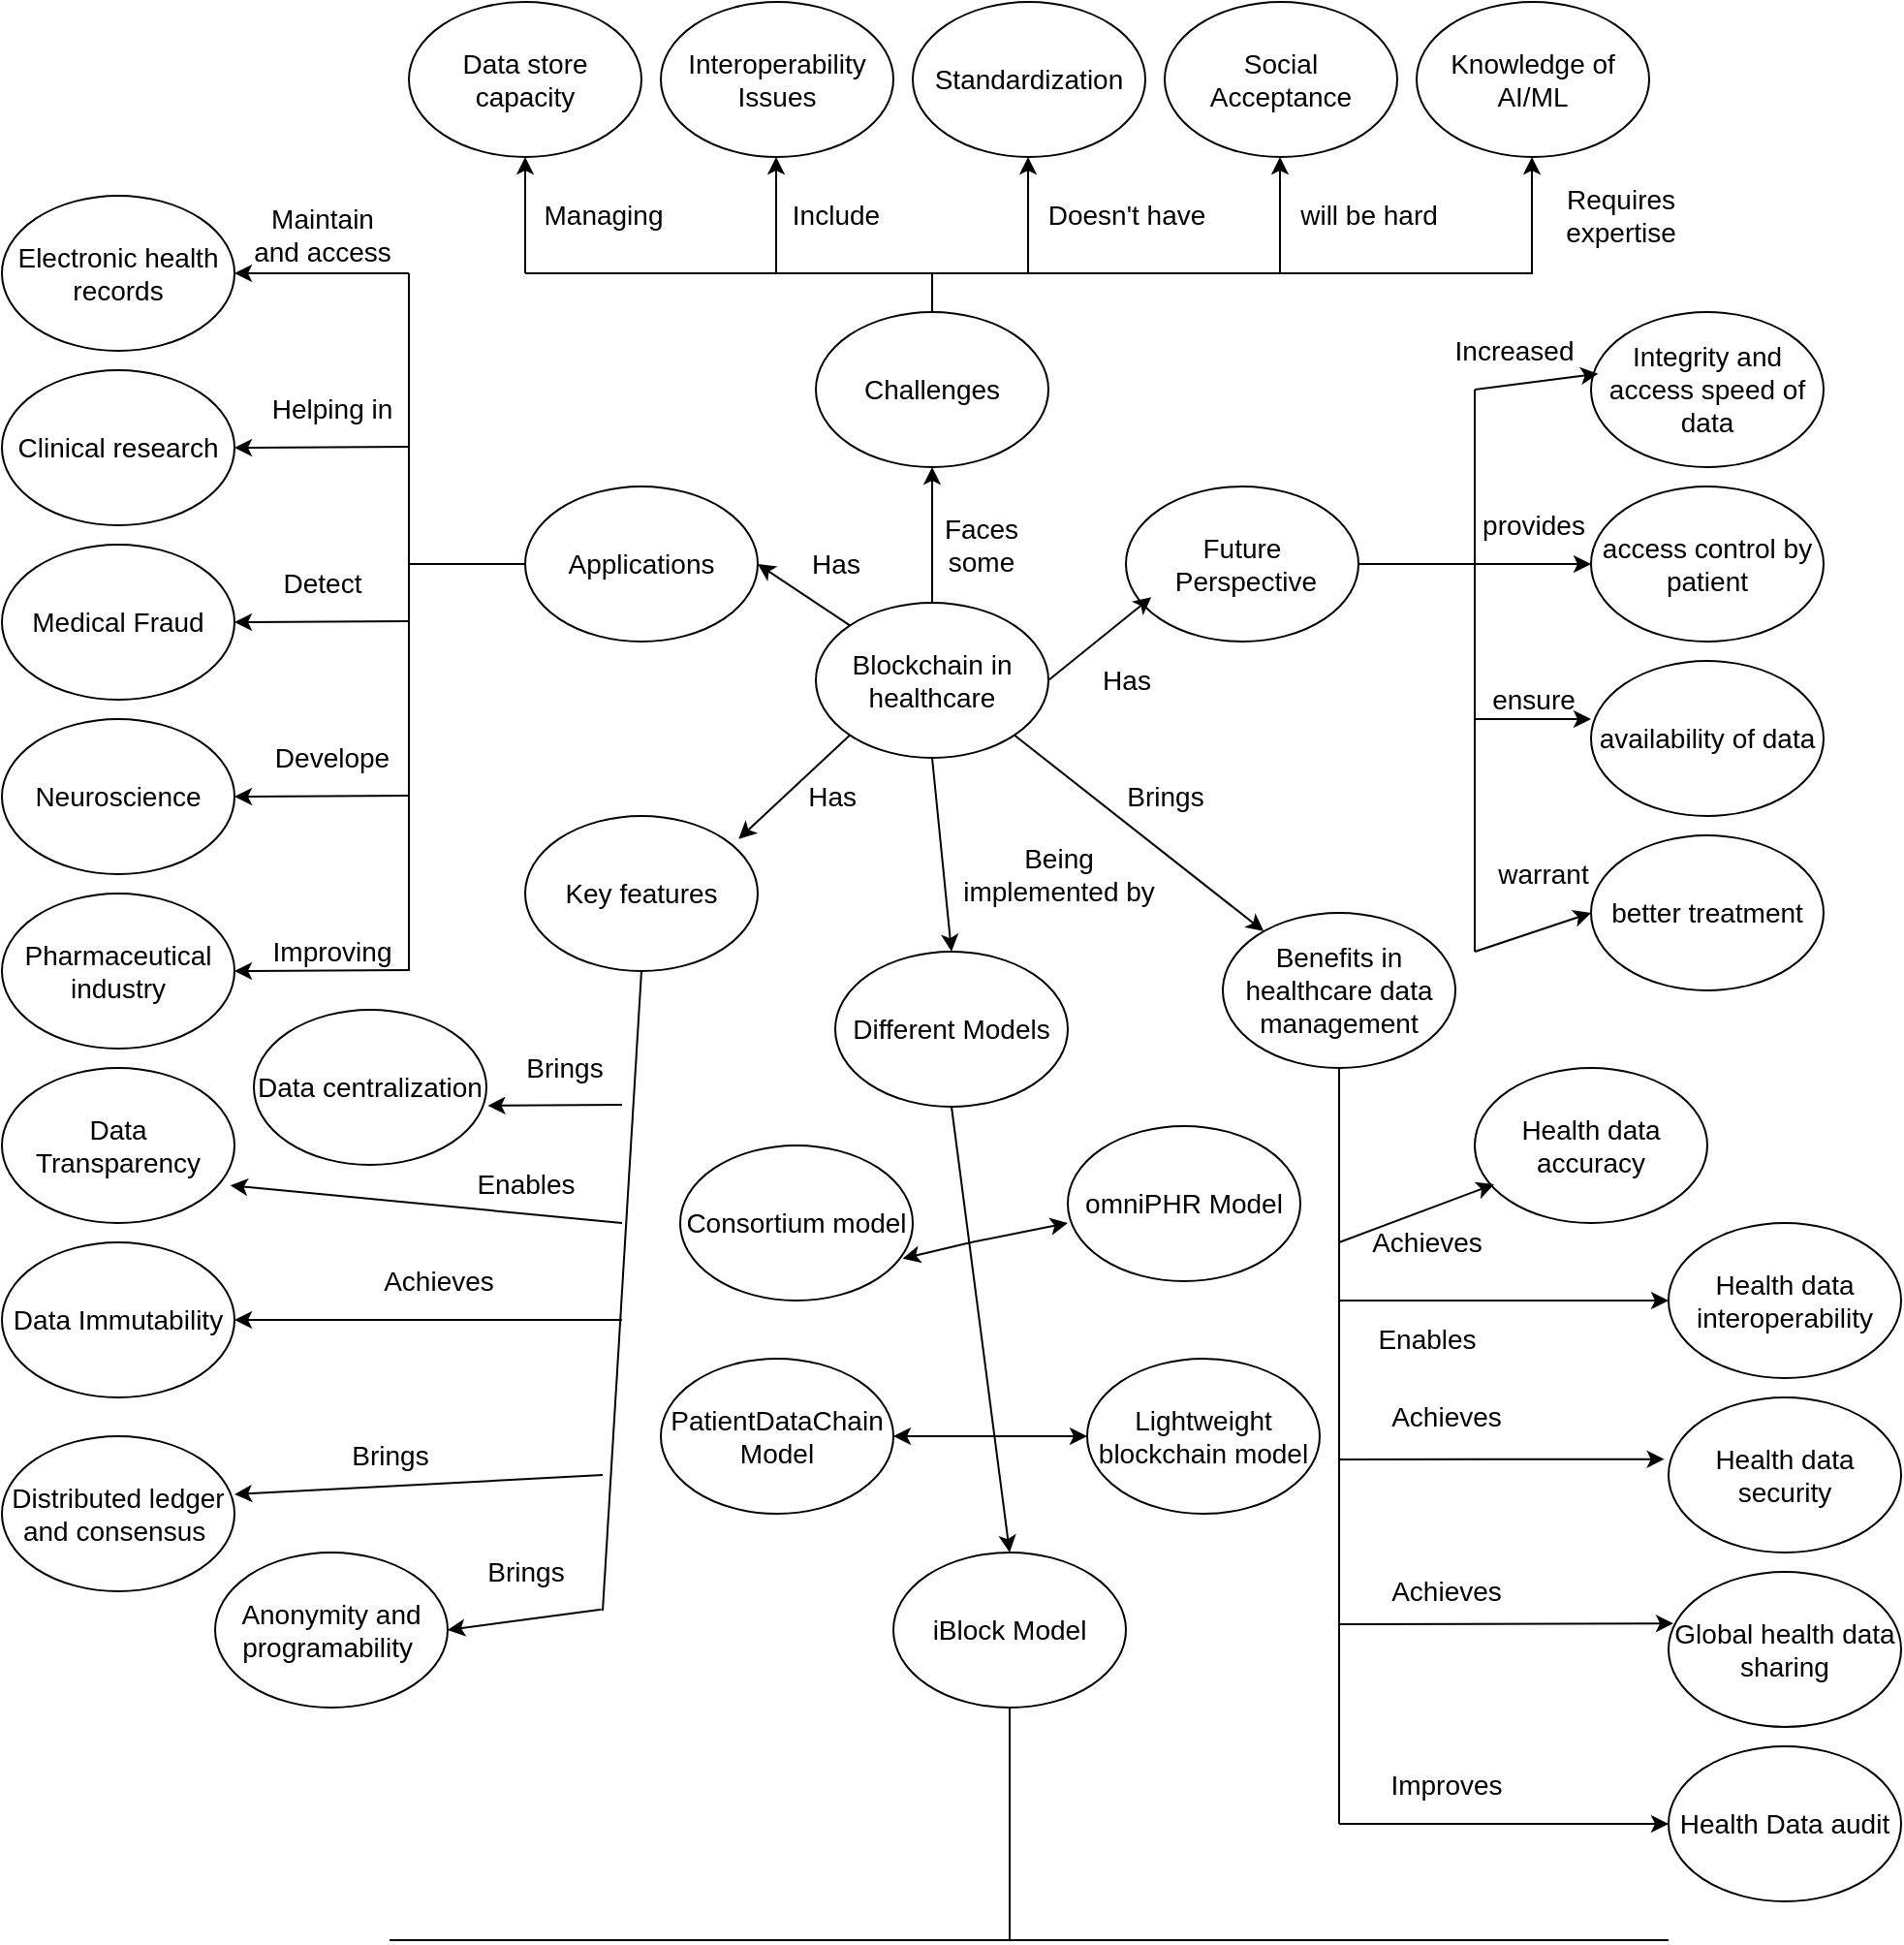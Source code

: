 <mxfile version="16.5.6" type="github">
  <diagram id="qsgsT5fKV0H5eMk6nLad" name="Page-1">
    <mxGraphModel dx="1871" dy="1667" grid="1" gridSize="10" guides="1" tooltips="1" connect="1" arrows="1" fold="1" page="1" pageScale="1" pageWidth="850" pageHeight="1100" math="0" shadow="0">
      <root>
        <mxCell id="0" />
        <mxCell id="1" parent="0" />
        <mxCell id="0KqsG3CPK4GNx6YtXDUJ-2" value="Blockchain in healthcare" style="ellipse;whiteSpace=wrap;html=1;fontSize=14;" vertex="1" parent="1">
          <mxGeometry x="410" y="230" width="120" height="80" as="geometry" />
        </mxCell>
        <mxCell id="0KqsG3CPK4GNx6YtXDUJ-3" value="Applications" style="ellipse;whiteSpace=wrap;html=1;fontSize=14;" vertex="1" parent="1">
          <mxGeometry x="260" y="170" width="120" height="80" as="geometry" />
        </mxCell>
        <mxCell id="0KqsG3CPK4GNx6YtXDUJ-4" value="Electronic health records" style="ellipse;whiteSpace=wrap;html=1;fontSize=14;" vertex="1" parent="1">
          <mxGeometry x="-10" y="20" width="120" height="80" as="geometry" />
        </mxCell>
        <mxCell id="0KqsG3CPK4GNx6YtXDUJ-5" value="Clinical research" style="ellipse;whiteSpace=wrap;html=1;fontSize=14;" vertex="1" parent="1">
          <mxGeometry x="-10" y="110" width="120" height="80" as="geometry" />
        </mxCell>
        <mxCell id="0KqsG3CPK4GNx6YtXDUJ-6" value="Medical Fraud" style="ellipse;whiteSpace=wrap;html=1;fontSize=14;" vertex="1" parent="1">
          <mxGeometry x="-10" y="200" width="120" height="80" as="geometry" />
        </mxCell>
        <mxCell id="0KqsG3CPK4GNx6YtXDUJ-7" value="Neuroscience" style="ellipse;whiteSpace=wrap;html=1;fontSize=14;" vertex="1" parent="1">
          <mxGeometry x="-10" y="290" width="120" height="80" as="geometry" />
        </mxCell>
        <mxCell id="0KqsG3CPK4GNx6YtXDUJ-8" value="Pharmaceutical industry" style="ellipse;whiteSpace=wrap;html=1;fontSize=14;" vertex="1" parent="1">
          <mxGeometry x="-10" y="380" width="120" height="80" as="geometry" />
        </mxCell>
        <mxCell id="0KqsG3CPK4GNx6YtXDUJ-9" value="" style="endArrow=none;html=1;rounded=0;fontSize=14;" edge="1" parent="1">
          <mxGeometry width="50" height="50" relative="1" as="geometry">
            <mxPoint x="200" y="420" as="sourcePoint" />
            <mxPoint x="200" y="60" as="targetPoint" />
          </mxGeometry>
        </mxCell>
        <mxCell id="0KqsG3CPK4GNx6YtXDUJ-10" value="" style="endArrow=classic;html=1;rounded=0;fontSize=14;entryX=1;entryY=0.5;entryDx=0;entryDy=0;" edge="1" parent="1" target="0KqsG3CPK4GNx6YtXDUJ-4">
          <mxGeometry width="50" height="50" relative="1" as="geometry">
            <mxPoint x="200" y="60" as="sourcePoint" />
            <mxPoint x="300" y="30" as="targetPoint" />
          </mxGeometry>
        </mxCell>
        <mxCell id="0KqsG3CPK4GNx6YtXDUJ-11" value="" style="endArrow=classic;html=1;rounded=0;fontSize=14;entryX=1;entryY=0.5;entryDx=0;entryDy=0;" edge="1" parent="1" target="0KqsG3CPK4GNx6YtXDUJ-5">
          <mxGeometry width="50" height="50" relative="1" as="geometry">
            <mxPoint x="200" y="149.5" as="sourcePoint" />
            <mxPoint x="150" y="149.5" as="targetPoint" />
          </mxGeometry>
        </mxCell>
        <mxCell id="0KqsG3CPK4GNx6YtXDUJ-12" value="" style="endArrow=classic;html=1;rounded=0;fontSize=14;entryX=1;entryY=0.5;entryDx=0;entryDy=0;" edge="1" parent="1" target="0KqsG3CPK4GNx6YtXDUJ-6">
          <mxGeometry width="50" height="50" relative="1" as="geometry">
            <mxPoint x="200" y="239.5" as="sourcePoint" />
            <mxPoint x="150" y="239.5" as="targetPoint" />
          </mxGeometry>
        </mxCell>
        <mxCell id="0KqsG3CPK4GNx6YtXDUJ-13" value="" style="endArrow=classic;html=1;rounded=0;fontSize=14;entryX=1;entryY=0.5;entryDx=0;entryDy=0;" edge="1" parent="1" target="0KqsG3CPK4GNx6YtXDUJ-7">
          <mxGeometry width="50" height="50" relative="1" as="geometry">
            <mxPoint x="200" y="329.5" as="sourcePoint" />
            <mxPoint x="150" y="329.5" as="targetPoint" />
          </mxGeometry>
        </mxCell>
        <mxCell id="0KqsG3CPK4GNx6YtXDUJ-14" value="" style="endArrow=classic;html=1;rounded=0;fontSize=14;entryX=1;entryY=0.5;entryDx=0;entryDy=0;" edge="1" parent="1" target="0KqsG3CPK4GNx6YtXDUJ-8">
          <mxGeometry width="50" height="50" relative="1" as="geometry">
            <mxPoint x="200" y="419.5" as="sourcePoint" />
            <mxPoint x="150" y="419.5" as="targetPoint" />
          </mxGeometry>
        </mxCell>
        <mxCell id="0KqsG3CPK4GNx6YtXDUJ-15" value="" style="endArrow=classic;html=1;rounded=0;fontSize=14;entryX=1;entryY=0.5;entryDx=0;entryDy=0;exitX=0;exitY=0;exitDx=0;exitDy=0;" edge="1" parent="1" source="0KqsG3CPK4GNx6YtXDUJ-2" target="0KqsG3CPK4GNx6YtXDUJ-3">
          <mxGeometry width="50" height="50" relative="1" as="geometry">
            <mxPoint x="320" y="360" as="sourcePoint" />
            <mxPoint x="370" y="310" as="targetPoint" />
          </mxGeometry>
        </mxCell>
        <mxCell id="0KqsG3CPK4GNx6YtXDUJ-16" value="Has" style="text;html=1;align=center;verticalAlign=middle;resizable=0;points=[];autosize=1;strokeColor=none;fillColor=none;fontSize=14;" vertex="1" parent="1">
          <mxGeometry x="400" y="200" width="40" height="20" as="geometry" />
        </mxCell>
        <mxCell id="0KqsG3CPK4GNx6YtXDUJ-18" value="" style="endArrow=none;html=1;rounded=0;fontSize=14;entryX=0;entryY=0.5;entryDx=0;entryDy=0;" edge="1" parent="1" target="0KqsG3CPK4GNx6YtXDUJ-3">
          <mxGeometry width="50" height="50" relative="1" as="geometry">
            <mxPoint x="200" y="210" as="sourcePoint" />
            <mxPoint x="260" y="180" as="targetPoint" />
          </mxGeometry>
        </mxCell>
        <mxCell id="0KqsG3CPK4GNx6YtXDUJ-19" value="Maintain &lt;br&gt;and access" style="text;html=1;align=center;verticalAlign=middle;resizable=0;points=[];autosize=1;strokeColor=none;fillColor=none;fontSize=14;" vertex="1" parent="1">
          <mxGeometry x="110" y="20" width="90" height="40" as="geometry" />
        </mxCell>
        <mxCell id="0KqsG3CPK4GNx6YtXDUJ-20" value="Helping in" style="text;html=1;align=center;verticalAlign=middle;resizable=0;points=[];autosize=1;strokeColor=none;fillColor=none;fontSize=14;" vertex="1" parent="1">
          <mxGeometry x="120" y="120" width="80" height="20" as="geometry" />
        </mxCell>
        <mxCell id="0KqsG3CPK4GNx6YtXDUJ-21" value="Detect" style="text;html=1;align=center;verticalAlign=middle;resizable=0;points=[];autosize=1;strokeColor=none;fillColor=none;fontSize=14;" vertex="1" parent="1">
          <mxGeometry x="125" y="210" width="60" height="20" as="geometry" />
        </mxCell>
        <mxCell id="0KqsG3CPK4GNx6YtXDUJ-22" value="Develope" style="text;html=1;align=center;verticalAlign=middle;resizable=0;points=[];autosize=1;strokeColor=none;fillColor=none;fontSize=14;" vertex="1" parent="1">
          <mxGeometry x="125" y="300" width="70" height="20" as="geometry" />
        </mxCell>
        <mxCell id="0KqsG3CPK4GNx6YtXDUJ-23" value="Improving" style="text;html=1;align=center;verticalAlign=middle;resizable=0;points=[];autosize=1;strokeColor=none;fillColor=none;fontSize=14;" vertex="1" parent="1">
          <mxGeometry x="120" y="400" width="80" height="20" as="geometry" />
        </mxCell>
        <mxCell id="0KqsG3CPK4GNx6YtXDUJ-26" value="" style="endArrow=classic;html=1;rounded=0;fontSize=14;exitX=0.5;exitY=0;exitDx=0;exitDy=0;entryX=0.5;entryY=1;entryDx=0;entryDy=0;" edge="1" parent="1" source="0KqsG3CPK4GNx6YtXDUJ-2" target="0KqsG3CPK4GNx6YtXDUJ-30">
          <mxGeometry width="50" height="50" relative="1" as="geometry">
            <mxPoint x="480" y="200" as="sourcePoint" />
            <mxPoint x="470" y="140" as="targetPoint" />
          </mxGeometry>
        </mxCell>
        <mxCell id="0KqsG3CPK4GNx6YtXDUJ-28" value="Faces &lt;br&gt;some" style="text;html=1;align=center;verticalAlign=middle;resizable=0;points=[];autosize=1;strokeColor=none;fillColor=none;fontSize=14;" vertex="1" parent="1">
          <mxGeometry x="470" y="180" width="50" height="40" as="geometry" />
        </mxCell>
        <mxCell id="0KqsG3CPK4GNx6YtXDUJ-30" value="Challenges" style="ellipse;whiteSpace=wrap;html=1;fontSize=14;" vertex="1" parent="1">
          <mxGeometry x="410" y="80" width="120" height="80" as="geometry" />
        </mxCell>
        <mxCell id="0KqsG3CPK4GNx6YtXDUJ-32" value="" style="endArrow=none;html=1;rounded=0;fontSize=14;" edge="1" parent="1">
          <mxGeometry width="50" height="50" relative="1" as="geometry">
            <mxPoint x="260" y="60" as="sourcePoint" />
            <mxPoint x="780" y="60" as="targetPoint" />
          </mxGeometry>
        </mxCell>
        <mxCell id="0KqsG3CPK4GNx6YtXDUJ-33" value="" style="endArrow=classic;html=1;rounded=0;fontSize=14;entryX=0.5;entryY=1;entryDx=0;entryDy=0;" edge="1" parent="1" target="0KqsG3CPK4GNx6YtXDUJ-34">
          <mxGeometry width="50" height="50" relative="1" as="geometry">
            <mxPoint x="260" y="60" as="sourcePoint" />
            <mxPoint x="260" as="targetPoint" />
          </mxGeometry>
        </mxCell>
        <mxCell id="0KqsG3CPK4GNx6YtXDUJ-34" value="Data store capacity" style="ellipse;whiteSpace=wrap;html=1;fontSize=14;" vertex="1" parent="1">
          <mxGeometry x="200" y="-80" width="120" height="80" as="geometry" />
        </mxCell>
        <mxCell id="0KqsG3CPK4GNx6YtXDUJ-35" value="Interoperability Issues" style="ellipse;whiteSpace=wrap;html=1;fontSize=14;" vertex="1" parent="1">
          <mxGeometry x="330" y="-80" width="120" height="80" as="geometry" />
        </mxCell>
        <mxCell id="0KqsG3CPK4GNx6YtXDUJ-36" value="Standardization" style="ellipse;whiteSpace=wrap;html=1;fontSize=14;" vertex="1" parent="1">
          <mxGeometry x="460" y="-80" width="120" height="80" as="geometry" />
        </mxCell>
        <mxCell id="0KqsG3CPK4GNx6YtXDUJ-37" value="Social &lt;br&gt;Acceptance" style="ellipse;whiteSpace=wrap;html=1;fontSize=14;" vertex="1" parent="1">
          <mxGeometry x="590" y="-80" width="120" height="80" as="geometry" />
        </mxCell>
        <mxCell id="0KqsG3CPK4GNx6YtXDUJ-38" value="Knowledge of AI/ML" style="ellipse;whiteSpace=wrap;html=1;fontSize=14;" vertex="1" parent="1">
          <mxGeometry x="720" y="-80" width="120" height="80" as="geometry" />
        </mxCell>
        <mxCell id="0KqsG3CPK4GNx6YtXDUJ-39" value="" style="endArrow=classic;html=1;rounded=0;fontSize=14;entryX=0.5;entryY=1;entryDx=0;entryDy=0;" edge="1" parent="1">
          <mxGeometry width="50" height="50" relative="1" as="geometry">
            <mxPoint x="389.5" y="60" as="sourcePoint" />
            <mxPoint x="389.5" as="targetPoint" />
          </mxGeometry>
        </mxCell>
        <mxCell id="0KqsG3CPK4GNx6YtXDUJ-40" value="" style="endArrow=classic;html=1;rounded=0;fontSize=14;entryX=0.5;entryY=1;entryDx=0;entryDy=0;" edge="1" parent="1">
          <mxGeometry width="50" height="50" relative="1" as="geometry">
            <mxPoint x="519.5" y="60" as="sourcePoint" />
            <mxPoint x="519.5" as="targetPoint" />
          </mxGeometry>
        </mxCell>
        <mxCell id="0KqsG3CPK4GNx6YtXDUJ-41" value="" style="endArrow=classic;html=1;rounded=0;fontSize=14;entryX=0.5;entryY=1;entryDx=0;entryDy=0;" edge="1" parent="1">
          <mxGeometry width="50" height="50" relative="1" as="geometry">
            <mxPoint x="649.5" y="60" as="sourcePoint" />
            <mxPoint x="649.5" as="targetPoint" />
          </mxGeometry>
        </mxCell>
        <mxCell id="0KqsG3CPK4GNx6YtXDUJ-42" value="" style="endArrow=classic;html=1;rounded=0;fontSize=14;entryX=0.5;entryY=1;entryDx=0;entryDy=0;" edge="1" parent="1">
          <mxGeometry width="50" height="50" relative="1" as="geometry">
            <mxPoint x="779.5" y="60" as="sourcePoint" />
            <mxPoint x="779.5" as="targetPoint" />
          </mxGeometry>
        </mxCell>
        <mxCell id="0KqsG3CPK4GNx6YtXDUJ-43" value="" style="endArrow=none;html=1;rounded=0;fontSize=14;" edge="1" parent="1" source="0KqsG3CPK4GNx6YtXDUJ-30">
          <mxGeometry width="50" height="50" relative="1" as="geometry">
            <mxPoint x="580" y="130" as="sourcePoint" />
            <mxPoint x="470" y="60" as="targetPoint" />
          </mxGeometry>
        </mxCell>
        <mxCell id="0KqsG3CPK4GNx6YtXDUJ-44" value="Managing" style="text;html=1;align=center;verticalAlign=middle;resizable=0;points=[];autosize=1;strokeColor=none;fillColor=none;fontSize=14;" vertex="1" parent="1">
          <mxGeometry x="260" y="20" width="80" height="20" as="geometry" />
        </mxCell>
        <mxCell id="0KqsG3CPK4GNx6YtXDUJ-45" value="Include" style="text;html=1;align=center;verticalAlign=middle;resizable=0;points=[];autosize=1;strokeColor=none;fillColor=none;fontSize=14;" vertex="1" parent="1">
          <mxGeometry x="390" y="20" width="60" height="20" as="geometry" />
        </mxCell>
        <mxCell id="0KqsG3CPK4GNx6YtXDUJ-46" value="Doesn&#39;t have" style="text;html=1;align=center;verticalAlign=middle;resizable=0;points=[];autosize=1;strokeColor=none;fillColor=none;fontSize=14;" vertex="1" parent="1">
          <mxGeometry x="520" y="20" width="100" height="20" as="geometry" />
        </mxCell>
        <mxCell id="0KqsG3CPK4GNx6YtXDUJ-47" value="will be hard" style="text;html=1;align=center;verticalAlign=middle;resizable=0;points=[];autosize=1;strokeColor=none;fillColor=none;fontSize=14;" vertex="1" parent="1">
          <mxGeometry x="650" y="20" width="90" height="20" as="geometry" />
        </mxCell>
        <mxCell id="0KqsG3CPK4GNx6YtXDUJ-48" value="Requires &lt;br&gt;expertise" style="text;html=1;align=center;verticalAlign=middle;resizable=0;points=[];autosize=1;strokeColor=none;fillColor=none;fontSize=14;" vertex="1" parent="1">
          <mxGeometry x="790" y="10" width="70" height="40" as="geometry" />
        </mxCell>
        <mxCell id="0KqsG3CPK4GNx6YtXDUJ-49" value="Future&lt;br&gt;&amp;nbsp;Perspective" style="ellipse;whiteSpace=wrap;html=1;fontSize=14;" vertex="1" parent="1">
          <mxGeometry x="570" y="170" width="120" height="80" as="geometry" />
        </mxCell>
        <mxCell id="0KqsG3CPK4GNx6YtXDUJ-50" value="Integrity and access speed of data" style="ellipse;whiteSpace=wrap;html=1;fontSize=14;" vertex="1" parent="1">
          <mxGeometry x="810" y="80" width="120" height="80" as="geometry" />
        </mxCell>
        <mxCell id="0KqsG3CPK4GNx6YtXDUJ-51" value="access control by patient" style="ellipse;whiteSpace=wrap;html=1;fontSize=14;" vertex="1" parent="1">
          <mxGeometry x="810" y="170" width="120" height="80" as="geometry" />
        </mxCell>
        <mxCell id="0KqsG3CPK4GNx6YtXDUJ-52" value="availability of data" style="ellipse;whiteSpace=wrap;html=1;fontSize=14;" vertex="1" parent="1">
          <mxGeometry x="810" y="260" width="120" height="80" as="geometry" />
        </mxCell>
        <mxCell id="0KqsG3CPK4GNx6YtXDUJ-53" value="better treatment" style="ellipse;whiteSpace=wrap;html=1;fontSize=14;" vertex="1" parent="1">
          <mxGeometry x="810" y="350" width="120" height="80" as="geometry" />
        </mxCell>
        <mxCell id="0KqsG3CPK4GNx6YtXDUJ-54" value="" style="endArrow=classic;html=1;rounded=0;fontSize=14;exitX=1;exitY=0.5;exitDx=0;exitDy=0;entryX=0.109;entryY=0.714;entryDx=0;entryDy=0;entryPerimeter=0;" edge="1" parent="1" source="0KqsG3CPK4GNx6YtXDUJ-2" target="0KqsG3CPK4GNx6YtXDUJ-49">
          <mxGeometry width="50" height="50" relative="1" as="geometry">
            <mxPoint x="530" y="290" as="sourcePoint" />
            <mxPoint x="580" y="240" as="targetPoint" />
          </mxGeometry>
        </mxCell>
        <mxCell id="0KqsG3CPK4GNx6YtXDUJ-56" value="Has" style="text;html=1;align=center;verticalAlign=middle;resizable=0;points=[];autosize=1;strokeColor=none;fillColor=none;fontSize=14;" vertex="1" parent="1">
          <mxGeometry x="550" y="260" width="40" height="20" as="geometry" />
        </mxCell>
        <mxCell id="0KqsG3CPK4GNx6YtXDUJ-57" value="" style="endArrow=none;html=1;rounded=0;fontSize=14;" edge="1" parent="1">
          <mxGeometry width="50" height="50" relative="1" as="geometry">
            <mxPoint x="750" y="410" as="sourcePoint" />
            <mxPoint x="750" y="120" as="targetPoint" />
          </mxGeometry>
        </mxCell>
        <mxCell id="0KqsG3CPK4GNx6YtXDUJ-58" value="" style="endArrow=classic;html=1;rounded=0;fontSize=14;entryX=0.031;entryY=0.398;entryDx=0;entryDy=0;entryPerimeter=0;" edge="1" parent="1" target="0KqsG3CPK4GNx6YtXDUJ-50">
          <mxGeometry width="50" height="50" relative="1" as="geometry">
            <mxPoint x="750" y="120" as="sourcePoint" />
            <mxPoint x="800" y="90" as="targetPoint" />
          </mxGeometry>
        </mxCell>
        <mxCell id="0KqsG3CPK4GNx6YtXDUJ-59" value="" style="endArrow=classic;html=1;rounded=0;fontSize=14;entryX=0;entryY=0.5;entryDx=0;entryDy=0;" edge="1" parent="1" target="0KqsG3CPK4GNx6YtXDUJ-53">
          <mxGeometry width="50" height="50" relative="1" as="geometry">
            <mxPoint x="750" y="410" as="sourcePoint" />
            <mxPoint x="790" y="440" as="targetPoint" />
          </mxGeometry>
        </mxCell>
        <mxCell id="0KqsG3CPK4GNx6YtXDUJ-61" value="" style="endArrow=classic;html=1;rounded=0;fontSize=14;" edge="1" parent="1">
          <mxGeometry width="50" height="50" relative="1" as="geometry">
            <mxPoint x="750" y="210" as="sourcePoint" />
            <mxPoint x="810" y="210" as="targetPoint" />
          </mxGeometry>
        </mxCell>
        <mxCell id="0KqsG3CPK4GNx6YtXDUJ-62" value="" style="endArrow=classic;html=1;rounded=0;fontSize=14;" edge="1" parent="1">
          <mxGeometry width="50" height="50" relative="1" as="geometry">
            <mxPoint x="750" y="290" as="sourcePoint" />
            <mxPoint x="810" y="290" as="targetPoint" />
          </mxGeometry>
        </mxCell>
        <mxCell id="0KqsG3CPK4GNx6YtXDUJ-63" value="Increased" style="text;html=1;align=center;verticalAlign=middle;resizable=0;points=[];autosize=1;strokeColor=none;fillColor=none;fontSize=14;" vertex="1" parent="1">
          <mxGeometry x="730" y="90" width="80" height="20" as="geometry" />
        </mxCell>
        <mxCell id="0KqsG3CPK4GNx6YtXDUJ-64" value="provides" style="text;html=1;align=center;verticalAlign=middle;resizable=0;points=[];autosize=1;strokeColor=none;fillColor=none;fontSize=14;" vertex="1" parent="1">
          <mxGeometry x="745" y="180" width="70" height="20" as="geometry" />
        </mxCell>
        <mxCell id="0KqsG3CPK4GNx6YtXDUJ-65" value="ensure" style="text;html=1;align=center;verticalAlign=middle;resizable=0;points=[];autosize=1;strokeColor=none;fillColor=none;fontSize=14;" vertex="1" parent="1">
          <mxGeometry x="750" y="270" width="60" height="20" as="geometry" />
        </mxCell>
        <mxCell id="0KqsG3CPK4GNx6YtXDUJ-67" value="warrant" style="text;html=1;align=center;verticalAlign=middle;resizable=0;points=[];autosize=1;strokeColor=none;fillColor=none;fontSize=14;" vertex="1" parent="1">
          <mxGeometry x="755" y="360" width="60" height="20" as="geometry" />
        </mxCell>
        <mxCell id="0KqsG3CPK4GNx6YtXDUJ-68" value="" style="endArrow=none;html=1;rounded=0;fontSize=14;exitX=1;exitY=0.5;exitDx=0;exitDy=0;" edge="1" parent="1" source="0KqsG3CPK4GNx6YtXDUJ-49">
          <mxGeometry width="50" height="50" relative="1" as="geometry">
            <mxPoint x="690" y="230" as="sourcePoint" />
            <mxPoint x="750" y="210" as="targetPoint" />
          </mxGeometry>
        </mxCell>
        <mxCell id="0KqsG3CPK4GNx6YtXDUJ-69" value="Key features" style="ellipse;whiteSpace=wrap;html=1;fontSize=14;" vertex="1" parent="1">
          <mxGeometry x="260" y="340" width="120" height="80" as="geometry" />
        </mxCell>
        <mxCell id="0KqsG3CPK4GNx6YtXDUJ-70" value="" style="endArrow=classic;html=1;rounded=0;fontSize=14;entryX=0.918;entryY=0.148;entryDx=0;entryDy=0;entryPerimeter=0;exitX=0;exitY=1;exitDx=0;exitDy=0;" edge="1" parent="1" source="0KqsG3CPK4GNx6YtXDUJ-2" target="0KqsG3CPK4GNx6YtXDUJ-69">
          <mxGeometry width="50" height="50" relative="1" as="geometry">
            <mxPoint x="400" y="370" as="sourcePoint" />
            <mxPoint x="450" y="320" as="targetPoint" />
          </mxGeometry>
        </mxCell>
        <mxCell id="0KqsG3CPK4GNx6YtXDUJ-71" value="Has&amp;nbsp;" style="text;html=1;align=center;verticalAlign=middle;resizable=0;points=[];autosize=1;strokeColor=none;fillColor=none;fontSize=14;" vertex="1" parent="1">
          <mxGeometry x="400" y="320" width="40" height="20" as="geometry" />
        </mxCell>
        <mxCell id="0KqsG3CPK4GNx6YtXDUJ-72" value="Data Immutability" style="ellipse;whiteSpace=wrap;html=1;fontSize=14;" vertex="1" parent="1">
          <mxGeometry x="-10" y="560" width="120" height="80" as="geometry" />
        </mxCell>
        <mxCell id="0KqsG3CPK4GNx6YtXDUJ-73" value="Data centralization" style="ellipse;whiteSpace=wrap;html=1;fontSize=14;" vertex="1" parent="1">
          <mxGeometry x="120" y="440" width="120" height="80" as="geometry" />
        </mxCell>
        <mxCell id="0KqsG3CPK4GNx6YtXDUJ-74" value="Anonymity and programability&amp;nbsp;" style="ellipse;whiteSpace=wrap;html=1;fontSize=14;" vertex="1" parent="1">
          <mxGeometry x="100" y="720" width="120" height="80" as="geometry" />
        </mxCell>
        <mxCell id="0KqsG3CPK4GNx6YtXDUJ-75" value="Distributed ledger and consensus&amp;nbsp;" style="ellipse;whiteSpace=wrap;html=1;fontSize=14;" vertex="1" parent="1">
          <mxGeometry x="-10" y="660" width="120" height="80" as="geometry" />
        </mxCell>
        <mxCell id="0KqsG3CPK4GNx6YtXDUJ-76" value="Data Transparency" style="ellipse;whiteSpace=wrap;html=1;fontSize=14;" vertex="1" parent="1">
          <mxGeometry x="-10" y="470" width="120" height="80" as="geometry" />
        </mxCell>
        <mxCell id="0KqsG3CPK4GNx6YtXDUJ-77" value="" style="endArrow=classic;html=1;rounded=0;fontSize=14;entryX=1.006;entryY=0.618;entryDx=0;entryDy=0;entryPerimeter=0;" edge="1" parent="1" target="0KqsG3CPK4GNx6YtXDUJ-73">
          <mxGeometry width="50" height="50" relative="1" as="geometry">
            <mxPoint x="310" y="489" as="sourcePoint" />
            <mxPoint x="360" y="530" as="targetPoint" />
          </mxGeometry>
        </mxCell>
        <mxCell id="0KqsG3CPK4GNx6YtXDUJ-78" value="" style="endArrow=classic;html=1;rounded=0;fontSize=14;entryX=0.982;entryY=0.758;entryDx=0;entryDy=0;entryPerimeter=0;" edge="1" parent="1" target="0KqsG3CPK4GNx6YtXDUJ-76">
          <mxGeometry width="50" height="50" relative="1" as="geometry">
            <mxPoint x="310" y="550" as="sourcePoint" />
            <mxPoint x="230" y="550" as="targetPoint" />
          </mxGeometry>
        </mxCell>
        <mxCell id="0KqsG3CPK4GNx6YtXDUJ-80" value="" style="endArrow=classic;html=1;rounded=0;fontSize=14;entryX=1;entryY=0.5;entryDx=0;entryDy=0;" edge="1" parent="1" target="0KqsG3CPK4GNx6YtXDUJ-74">
          <mxGeometry width="50" height="50" relative="1" as="geometry">
            <mxPoint x="299.28" y="749.41" as="sourcePoint" />
            <mxPoint x="240.0" y="749.85" as="targetPoint" />
          </mxGeometry>
        </mxCell>
        <mxCell id="0KqsG3CPK4GNx6YtXDUJ-81" value="" style="endArrow=classic;html=1;rounded=0;fontSize=14;entryX=1;entryY=0.5;entryDx=0;entryDy=0;" edge="1" parent="1" target="0KqsG3CPK4GNx6YtXDUJ-72">
          <mxGeometry width="50" height="50" relative="1" as="geometry">
            <mxPoint x="310" y="600" as="sourcePoint" />
            <mxPoint x="290" y="590" as="targetPoint" />
          </mxGeometry>
        </mxCell>
        <mxCell id="0KqsG3CPK4GNx6YtXDUJ-82" value="" style="endArrow=none;html=1;rounded=0;fontSize=14;exitX=0.5;exitY=1;exitDx=0;exitDy=0;" edge="1" parent="1" source="0KqsG3CPK4GNx6YtXDUJ-69">
          <mxGeometry width="50" height="50" relative="1" as="geometry">
            <mxPoint x="330" y="500" as="sourcePoint" />
            <mxPoint x="300" y="750" as="targetPoint" />
          </mxGeometry>
        </mxCell>
        <mxCell id="0KqsG3CPK4GNx6YtXDUJ-83" value="" style="endArrow=classic;html=1;rounded=0;fontSize=14;entryX=1;entryY=0.5;entryDx=0;entryDy=0;" edge="1" parent="1">
          <mxGeometry width="50" height="50" relative="1" as="geometry">
            <mxPoint x="300" y="680" as="sourcePoint" />
            <mxPoint x="110" y="690" as="targetPoint" />
          </mxGeometry>
        </mxCell>
        <mxCell id="0KqsG3CPK4GNx6YtXDUJ-84" value="Brings" style="text;html=1;align=center;verticalAlign=middle;resizable=0;points=[];autosize=1;strokeColor=none;fillColor=none;fontSize=14;" vertex="1" parent="1">
          <mxGeometry x="250" y="460" width="60" height="20" as="geometry" />
        </mxCell>
        <mxCell id="0KqsG3CPK4GNx6YtXDUJ-85" value="Enables" style="text;html=1;align=center;verticalAlign=middle;resizable=0;points=[];autosize=1;strokeColor=none;fillColor=none;fontSize=14;" vertex="1" parent="1">
          <mxGeometry x="225" y="520" width="70" height="20" as="geometry" />
        </mxCell>
        <mxCell id="0KqsG3CPK4GNx6YtXDUJ-88" value="Achieves" style="text;html=1;align=center;verticalAlign=middle;resizable=0;points=[];autosize=1;strokeColor=none;fillColor=none;fontSize=14;" vertex="1" parent="1">
          <mxGeometry x="180" y="570" width="70" height="20" as="geometry" />
        </mxCell>
        <mxCell id="0KqsG3CPK4GNx6YtXDUJ-89" value="Brings" style="text;html=1;align=center;verticalAlign=middle;resizable=0;points=[];autosize=1;strokeColor=none;fillColor=none;fontSize=14;" vertex="1" parent="1">
          <mxGeometry x="160" y="660" width="60" height="20" as="geometry" />
        </mxCell>
        <mxCell id="0KqsG3CPK4GNx6YtXDUJ-90" value="Brings" style="text;html=1;align=center;verticalAlign=middle;resizable=0;points=[];autosize=1;strokeColor=none;fillColor=none;fontSize=14;" vertex="1" parent="1">
          <mxGeometry x="230" y="720" width="60" height="20" as="geometry" />
        </mxCell>
        <mxCell id="0KqsG3CPK4GNx6YtXDUJ-91" value="Benefits in healthcare data management" style="ellipse;whiteSpace=wrap;html=1;fontSize=14;" vertex="1" parent="1">
          <mxGeometry x="620" y="390" width="120" height="80" as="geometry" />
        </mxCell>
        <mxCell id="0KqsG3CPK4GNx6YtXDUJ-92" value="" style="endArrow=classic;html=1;rounded=0;fontSize=14;exitX=1;exitY=1;exitDx=0;exitDy=0;" edge="1" parent="1" source="0KqsG3CPK4GNx6YtXDUJ-2" target="0KqsG3CPK4GNx6YtXDUJ-91">
          <mxGeometry width="50" height="50" relative="1" as="geometry">
            <mxPoint x="530" y="350" as="sourcePoint" />
            <mxPoint x="580" y="300" as="targetPoint" />
          </mxGeometry>
        </mxCell>
        <mxCell id="0KqsG3CPK4GNx6YtXDUJ-93" value="Health data accuracy" style="ellipse;whiteSpace=wrap;html=1;fontSize=14;" vertex="1" parent="1">
          <mxGeometry x="750" y="470" width="120" height="80" as="geometry" />
        </mxCell>
        <mxCell id="0KqsG3CPK4GNx6YtXDUJ-94" value="Health data interoperability" style="ellipse;whiteSpace=wrap;html=1;fontSize=14;" vertex="1" parent="1">
          <mxGeometry x="850" y="550" width="120" height="80" as="geometry" />
        </mxCell>
        <mxCell id="0KqsG3CPK4GNx6YtXDUJ-95" value="Health Data audit" style="ellipse;whiteSpace=wrap;html=1;fontSize=14;" vertex="1" parent="1">
          <mxGeometry x="850" y="820" width="120" height="80" as="geometry" />
        </mxCell>
        <mxCell id="0KqsG3CPK4GNx6YtXDUJ-96" value="Global health data sharing" style="ellipse;whiteSpace=wrap;html=1;fontSize=14;" vertex="1" parent="1">
          <mxGeometry x="850" y="730" width="120" height="80" as="geometry" />
        </mxCell>
        <mxCell id="0KqsG3CPK4GNx6YtXDUJ-97" value="Health data security" style="ellipse;whiteSpace=wrap;html=1;fontSize=14;" vertex="1" parent="1">
          <mxGeometry x="850" y="640" width="120" height="80" as="geometry" />
        </mxCell>
        <mxCell id="0KqsG3CPK4GNx6YtXDUJ-98" value="" style="endArrow=classic;html=1;rounded=0;fontSize=14;" edge="1" parent="1">
          <mxGeometry width="50" height="50" relative="1" as="geometry">
            <mxPoint x="680" y="560" as="sourcePoint" />
            <mxPoint x="760" y="530" as="targetPoint" />
          </mxGeometry>
        </mxCell>
        <mxCell id="0KqsG3CPK4GNx6YtXDUJ-99" value="" style="endArrow=classic;html=1;rounded=0;fontSize=14;entryX=0;entryY=0.5;entryDx=0;entryDy=0;" edge="1" parent="1" target="0KqsG3CPK4GNx6YtXDUJ-94">
          <mxGeometry width="50" height="50" relative="1" as="geometry">
            <mxPoint x="680" y="590" as="sourcePoint" />
            <mxPoint x="740" y="570" as="targetPoint" />
          </mxGeometry>
        </mxCell>
        <mxCell id="0KqsG3CPK4GNx6YtXDUJ-100" value="" style="endArrow=classic;html=1;rounded=0;fontSize=14;entryX=-0.018;entryY=0.398;entryDx=0;entryDy=0;entryPerimeter=0;" edge="1" parent="1" target="0KqsG3CPK4GNx6YtXDUJ-97">
          <mxGeometry width="50" height="50" relative="1" as="geometry">
            <mxPoint x="680" y="672" as="sourcePoint" />
            <mxPoint x="740" y="620" as="targetPoint" />
          </mxGeometry>
        </mxCell>
        <mxCell id="0KqsG3CPK4GNx6YtXDUJ-101" value="" style="endArrow=classic;html=1;rounded=0;fontSize=14;entryX=0.021;entryY=0.332;entryDx=0;entryDy=0;entryPerimeter=0;" edge="1" parent="1" target="0KqsG3CPK4GNx6YtXDUJ-96">
          <mxGeometry width="50" height="50" relative="1" as="geometry">
            <mxPoint x="680" y="757" as="sourcePoint" />
            <mxPoint x="740" y="730" as="targetPoint" />
          </mxGeometry>
        </mxCell>
        <mxCell id="0KqsG3CPK4GNx6YtXDUJ-102" value="" style="endArrow=classic;html=1;rounded=0;fontSize=14;entryX=0;entryY=0.5;entryDx=0;entryDy=0;" edge="1" parent="1" target="0KqsG3CPK4GNx6YtXDUJ-95">
          <mxGeometry width="50" height="50" relative="1" as="geometry">
            <mxPoint x="680" y="860" as="sourcePoint" />
            <mxPoint x="740" y="820" as="targetPoint" />
          </mxGeometry>
        </mxCell>
        <mxCell id="0KqsG3CPK4GNx6YtXDUJ-103" value="" style="endArrow=none;html=1;rounded=0;fontSize=14;entryX=0.5;entryY=1;entryDx=0;entryDy=0;" edge="1" parent="1" target="0KqsG3CPK4GNx6YtXDUJ-91">
          <mxGeometry width="50" height="50" relative="1" as="geometry">
            <mxPoint x="680" y="860" as="sourcePoint" />
            <mxPoint x="650" y="520" as="targetPoint" />
          </mxGeometry>
        </mxCell>
        <mxCell id="0KqsG3CPK4GNx6YtXDUJ-104" value="Achieves" style="text;html=1;align=center;verticalAlign=middle;resizable=0;points=[];autosize=1;strokeColor=none;fillColor=none;fontSize=14;" vertex="1" parent="1">
          <mxGeometry x="690" y="550" width="70" height="20" as="geometry" />
        </mxCell>
        <mxCell id="0KqsG3CPK4GNx6YtXDUJ-105" value="Achieves" style="text;html=1;align=center;verticalAlign=middle;resizable=0;points=[];autosize=1;strokeColor=none;fillColor=none;fontSize=14;" vertex="1" parent="1">
          <mxGeometry x="700" y="640" width="70" height="20" as="geometry" />
        </mxCell>
        <mxCell id="0KqsG3CPK4GNx6YtXDUJ-106" value="Achieves" style="text;html=1;align=center;verticalAlign=middle;resizable=0;points=[];autosize=1;strokeColor=none;fillColor=none;fontSize=14;" vertex="1" parent="1">
          <mxGeometry x="700" y="730" width="70" height="20" as="geometry" />
        </mxCell>
        <mxCell id="0KqsG3CPK4GNx6YtXDUJ-108" value="Enables" style="text;html=1;align=center;verticalAlign=middle;resizable=0;points=[];autosize=1;strokeColor=none;fillColor=none;fontSize=14;" vertex="1" parent="1">
          <mxGeometry x="690" y="600" width="70" height="20" as="geometry" />
        </mxCell>
        <mxCell id="0KqsG3CPK4GNx6YtXDUJ-110" value="Improves" style="text;html=1;align=center;verticalAlign=middle;resizable=0;points=[];autosize=1;strokeColor=none;fillColor=none;fontSize=14;" vertex="1" parent="1">
          <mxGeometry x="700" y="830" width="70" height="20" as="geometry" />
        </mxCell>
        <mxCell id="0KqsG3CPK4GNx6YtXDUJ-111" value="Different Models" style="ellipse;whiteSpace=wrap;html=1;fontSize=14;" vertex="1" parent="1">
          <mxGeometry x="420" y="410" width="120" height="80" as="geometry" />
        </mxCell>
        <mxCell id="0KqsG3CPK4GNx6YtXDUJ-112" value="" style="endArrow=classic;html=1;rounded=0;fontSize=14;exitX=0.5;exitY=1;exitDx=0;exitDy=0;entryX=0.5;entryY=0;entryDx=0;entryDy=0;" edge="1" parent="1" source="0KqsG3CPK4GNx6YtXDUJ-2" target="0KqsG3CPK4GNx6YtXDUJ-111">
          <mxGeometry width="50" height="50" relative="1" as="geometry">
            <mxPoint x="480" y="380" as="sourcePoint" />
            <mxPoint x="530" y="330" as="targetPoint" />
          </mxGeometry>
        </mxCell>
        <mxCell id="0KqsG3CPK4GNx6YtXDUJ-113" value="Being &lt;br&gt;implemented by" style="text;html=1;align=center;verticalAlign=middle;resizable=0;points=[];autosize=1;strokeColor=none;fillColor=none;fontSize=14;" vertex="1" parent="1">
          <mxGeometry x="480" y="350" width="110" height="40" as="geometry" />
        </mxCell>
        <mxCell id="0KqsG3CPK4GNx6YtXDUJ-114" value="Brings" style="text;html=1;align=center;verticalAlign=middle;resizable=0;points=[];autosize=1;strokeColor=none;fillColor=none;fontSize=14;" vertex="1" parent="1">
          <mxGeometry x="560" y="320" width="60" height="20" as="geometry" />
        </mxCell>
        <mxCell id="0KqsG3CPK4GNx6YtXDUJ-115" value="Consortium model" style="ellipse;whiteSpace=wrap;html=1;fontSize=14;" vertex="1" parent="1">
          <mxGeometry x="340" y="510" width="120" height="80" as="geometry" />
        </mxCell>
        <mxCell id="0KqsG3CPK4GNx6YtXDUJ-116" value="omniPHR Model" style="ellipse;whiteSpace=wrap;html=1;fontSize=14;" vertex="1" parent="1">
          <mxGeometry x="540" y="500" width="120" height="80" as="geometry" />
        </mxCell>
        <mxCell id="0KqsG3CPK4GNx6YtXDUJ-117" value="PatientDataChain Model" style="ellipse;whiteSpace=wrap;html=1;fontSize=14;" vertex="1" parent="1">
          <mxGeometry x="330" y="620" width="120" height="80" as="geometry" />
        </mxCell>
        <mxCell id="0KqsG3CPK4GNx6YtXDUJ-119" value="Lightweight blockchain model" style="ellipse;whiteSpace=wrap;html=1;fontSize=14;" vertex="1" parent="1">
          <mxGeometry x="550" y="620" width="120" height="80" as="geometry" />
        </mxCell>
        <mxCell id="0KqsG3CPK4GNx6YtXDUJ-120" value="iBlock Model" style="ellipse;whiteSpace=wrap;html=1;fontSize=14;" vertex="1" parent="1">
          <mxGeometry x="450" y="720" width="120" height="80" as="geometry" />
        </mxCell>
        <mxCell id="0KqsG3CPK4GNx6YtXDUJ-121" value="" style="endArrow=classic;html=1;rounded=0;fontSize=14;exitX=0.5;exitY=1;exitDx=0;exitDy=0;entryX=0.5;entryY=0;entryDx=0;entryDy=0;" edge="1" parent="1" source="0KqsG3CPK4GNx6YtXDUJ-111" target="0KqsG3CPK4GNx6YtXDUJ-120">
          <mxGeometry width="50" height="50" relative="1" as="geometry">
            <mxPoint x="490" y="600" as="sourcePoint" />
            <mxPoint x="540" y="550" as="targetPoint" />
          </mxGeometry>
        </mxCell>
        <mxCell id="0KqsG3CPK4GNx6YtXDUJ-122" value="" style="endArrow=classic;html=1;rounded=0;fontSize=14;" edge="1" parent="1">
          <mxGeometry width="50" height="50" relative="1" as="geometry">
            <mxPoint x="490" y="560" as="sourcePoint" />
            <mxPoint x="540" y="550" as="targetPoint" />
          </mxGeometry>
        </mxCell>
        <mxCell id="0KqsG3CPK4GNx6YtXDUJ-124" value="" style="endArrow=classic;html=1;rounded=0;fontSize=14;entryX=0;entryY=0.5;entryDx=0;entryDy=0;" edge="1" parent="1" target="0KqsG3CPK4GNx6YtXDUJ-119">
          <mxGeometry width="50" height="50" relative="1" as="geometry">
            <mxPoint x="500" y="660" as="sourcePoint" />
            <mxPoint x="570" y="610" as="targetPoint" />
          </mxGeometry>
        </mxCell>
        <mxCell id="0KqsG3CPK4GNx6YtXDUJ-125" value="" style="endArrow=classic;html=1;rounded=0;fontSize=14;entryX=1;entryY=0.5;entryDx=0;entryDy=0;" edge="1" parent="1" target="0KqsG3CPK4GNx6YtXDUJ-117">
          <mxGeometry width="50" height="50" relative="1" as="geometry">
            <mxPoint x="500" y="660" as="sourcePoint" />
            <mxPoint x="520" y="660" as="targetPoint" />
          </mxGeometry>
        </mxCell>
        <mxCell id="0KqsG3CPK4GNx6YtXDUJ-126" value="" style="endArrow=classic;html=1;rounded=0;fontSize=14;entryX=0.957;entryY=0.729;entryDx=0;entryDy=0;entryPerimeter=0;" edge="1" parent="1" target="0KqsG3CPK4GNx6YtXDUJ-115">
          <mxGeometry width="50" height="50" relative="1" as="geometry">
            <mxPoint x="490" y="560" as="sourcePoint" />
            <mxPoint x="510" y="590" as="targetPoint" />
          </mxGeometry>
        </mxCell>
        <mxCell id="0KqsG3CPK4GNx6YtXDUJ-127" value="" style="endArrow=none;html=1;rounded=0;fontSize=14;" edge="1" parent="1">
          <mxGeometry width="50" height="50" relative="1" as="geometry">
            <mxPoint x="190" y="920" as="sourcePoint" />
            <mxPoint x="850" y="920" as="targetPoint" />
          </mxGeometry>
        </mxCell>
        <mxCell id="0KqsG3CPK4GNx6YtXDUJ-128" value="" style="endArrow=none;html=1;rounded=0;fontSize=14;entryX=0.5;entryY=1;entryDx=0;entryDy=0;" edge="1" parent="1" target="0KqsG3CPK4GNx6YtXDUJ-120">
          <mxGeometry width="50" height="50" relative="1" as="geometry">
            <mxPoint x="510" y="920" as="sourcePoint" />
            <mxPoint x="550" y="810" as="targetPoint" />
          </mxGeometry>
        </mxCell>
      </root>
    </mxGraphModel>
  </diagram>
</mxfile>

